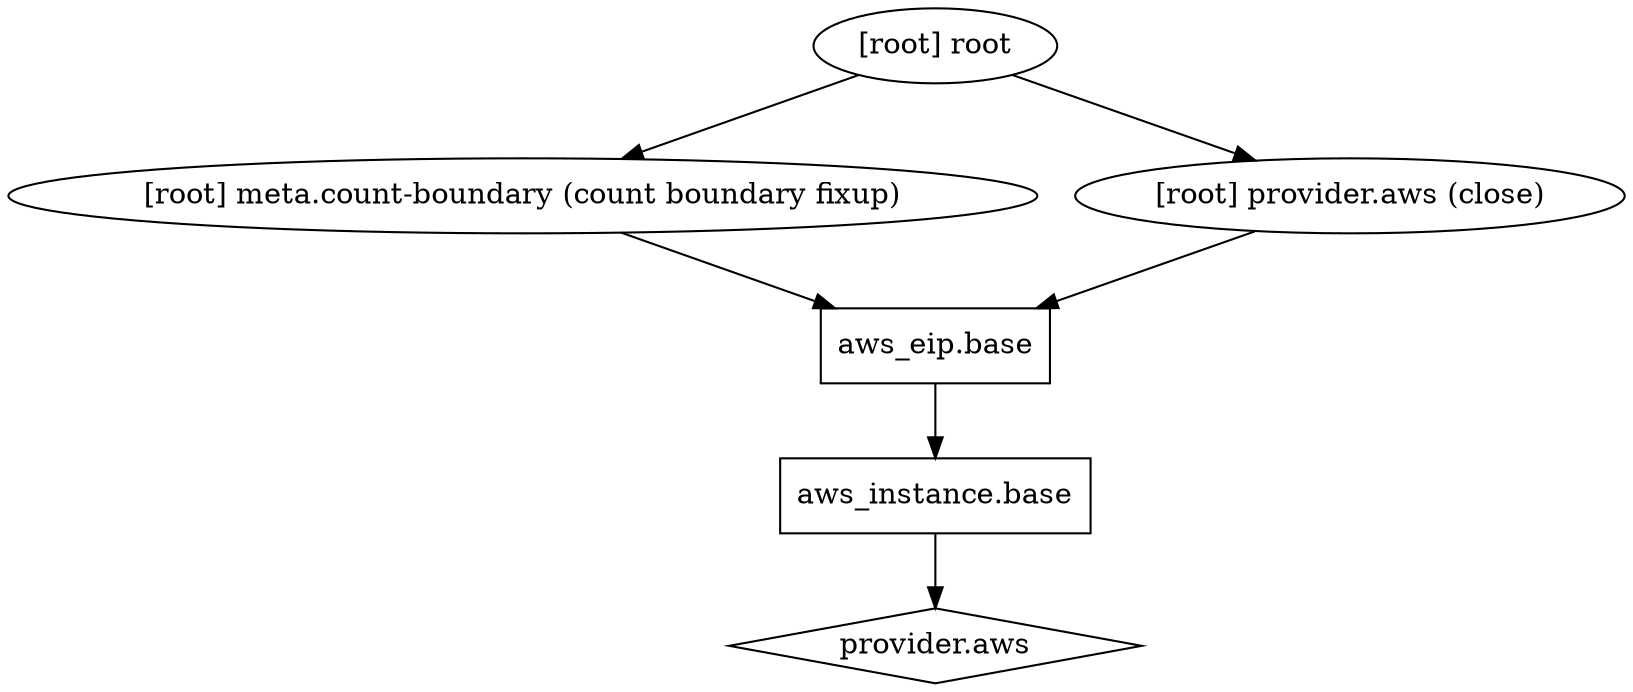 digraph {
	compound = "true"
	newrank = "true"
	subgraph "root" {
		"[root] aws_eip.base" [label = "aws_eip.base", shape = "box"]
		"[root] aws_instance.base" [label = "aws_instance.base", shape = "box"]
		"[root] provider.aws" [label = "provider.aws", shape = "diamond"]
		"[root] aws_eip.base" -> "[root] aws_instance.base"
		"[root] aws_instance.base" -> "[root] provider.aws"
		"[root] meta.count-boundary (count boundary fixup)" -> "[root] aws_eip.base"
		"[root] provider.aws (close)" -> "[root] aws_eip.base"
		"[root] root" -> "[root] meta.count-boundary (count boundary fixup)"
		"[root] root" -> "[root] provider.aws (close)"
	}
}

